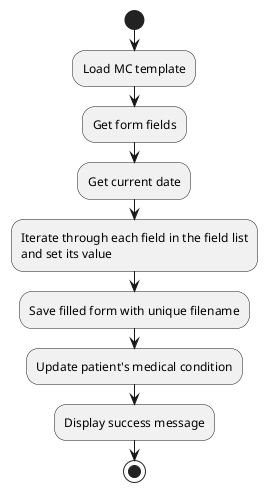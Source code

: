 @startuml
start

:Load MC template;
:Get form fields;
:Get current date;

:Iterate through each field in the field list\nand set its value;

:Save filled form with unique filename;
:Update patient's medical condition;
:Display success message;

stop
@enduml

